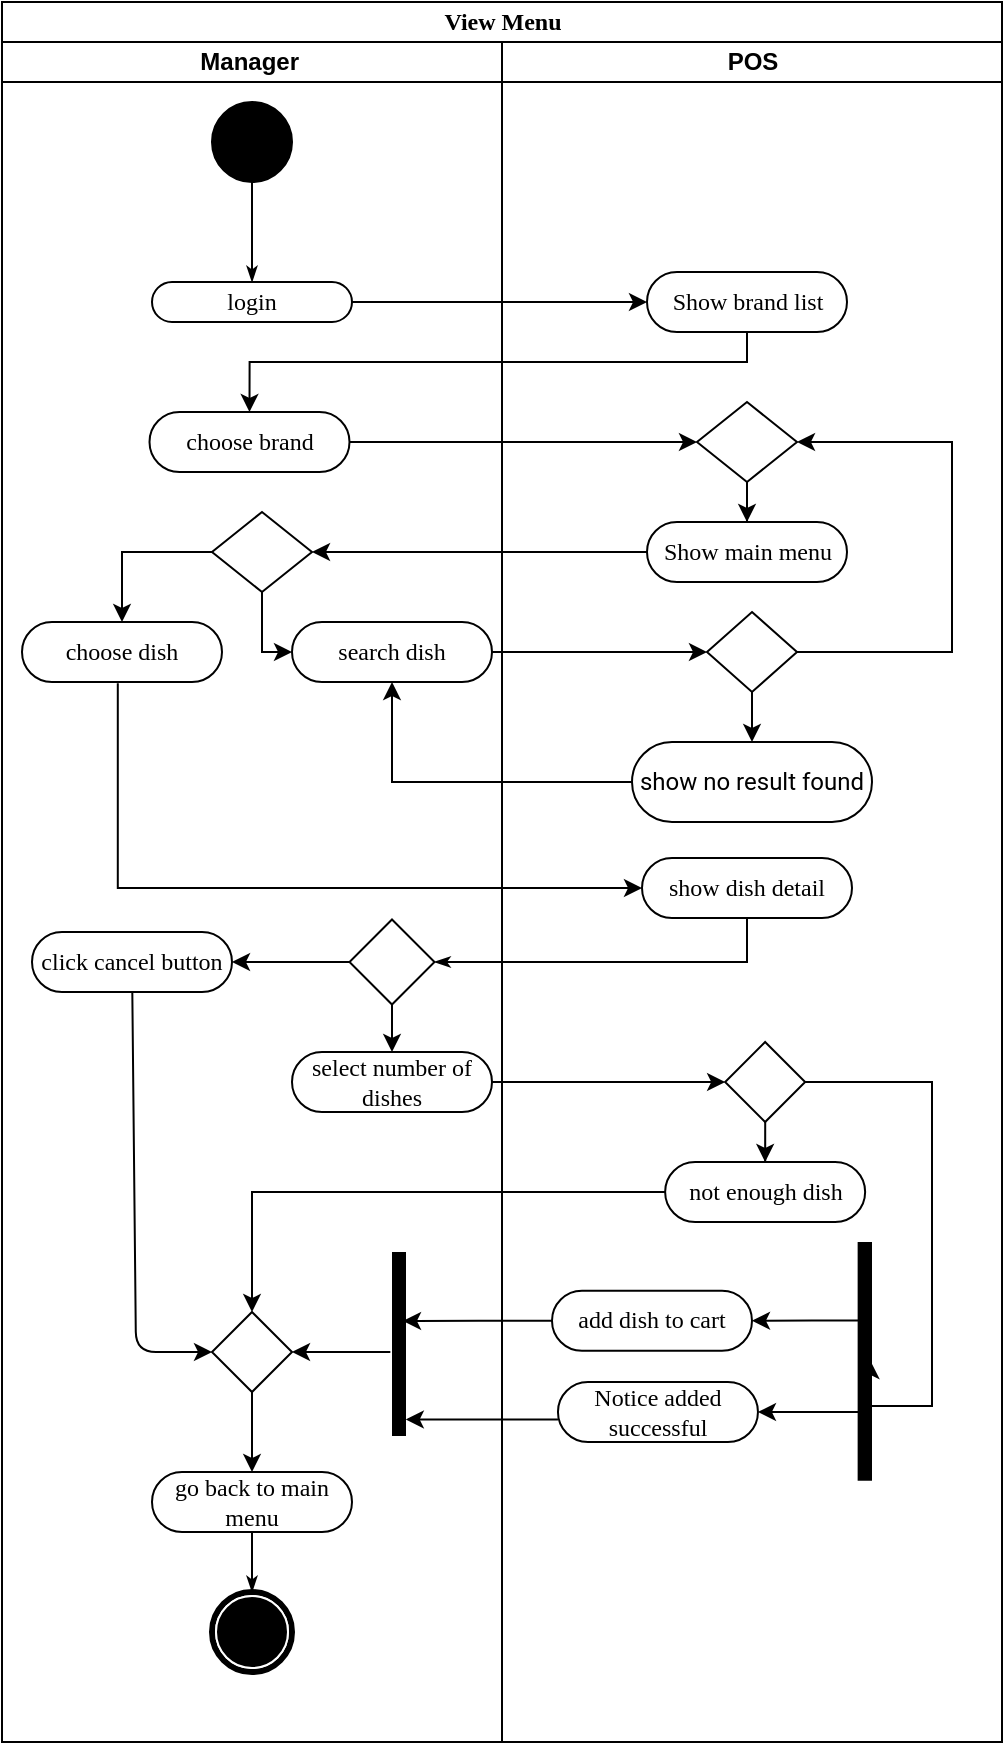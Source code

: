 <mxfile version="15.3.7" type="device"><diagram name="Page-1" id="0783ab3e-0a74-02c8-0abd-f7b4e66b4bec"><mxGraphModel dx="2340" dy="1043" grid="1" gridSize="10" guides="1" tooltips="1" connect="1" arrows="1" fold="1" page="1" pageScale="1" pageWidth="850" pageHeight="1100" background="none" math="0" shadow="0"><root><mxCell id="0"/><mxCell id="1" parent="0"/><mxCell id="1c1d494c118603dd-1" value="View Menu" style="swimlane;html=1;childLayout=stackLayout;startSize=20;rounded=0;shadow=0;comic=0;labelBackgroundColor=none;strokeWidth=1;fontFamily=Verdana;fontSize=12;align=center;" parent="1" vertex="1"><mxGeometry x="40" y="20" width="500" height="870" as="geometry"/></mxCell><mxCell id="1c1d494c118603dd-2" value="Manager&amp;nbsp;" style="swimlane;html=1;startSize=20;" parent="1c1d494c118603dd-1" vertex="1"><mxGeometry y="20" width="250" height="850" as="geometry"/></mxCell><mxCell id="60571a20871a0731-4" value="" style="ellipse;whiteSpace=wrap;html=1;rounded=0;shadow=0;comic=0;labelBackgroundColor=none;strokeWidth=1;fillColor=#000000;fontFamily=Verdana;fontSize=12;align=center;" parent="1c1d494c118603dd-2" vertex="1"><mxGeometry x="105" y="30" width="40" height="40" as="geometry"/></mxCell><mxCell id="60571a20871a0731-8" value="login" style="rounded=1;whiteSpace=wrap;html=1;shadow=0;comic=0;labelBackgroundColor=none;strokeWidth=1;fontFamily=Verdana;fontSize=12;align=center;arcSize=50;" parent="1c1d494c118603dd-2" vertex="1"><mxGeometry x="75" y="120" width="100" height="20" as="geometry"/></mxCell><mxCell id="1c1d494c118603dd-27" style="edgeStyle=orthogonalEdgeStyle;rounded=0;html=1;labelBackgroundColor=none;startArrow=none;startFill=0;startSize=5;endArrow=classicThin;endFill=1;endSize=5;jettySize=auto;orthogonalLoop=1;strokeWidth=1;fontFamily=Verdana;fontSize=12" parent="1c1d494c118603dd-2" source="60571a20871a0731-4" target="60571a20871a0731-8" edge="1"><mxGeometry relative="1" as="geometry"/></mxCell><mxCell id="55FJKD1zBuacO3DAQxu3-3" value="choose dish&lt;span style=&quot;color: rgba(0 , 0 , 0 , 0) ; font-family: monospace ; font-size: 0px&quot;&gt;%3CmxGraphModel%3E%3Croot%3E%3CmxCell%20id%3D%220%22%2F%3E%3CmxCell%20id%3D%221%22%20parent%3D%220%22%2F%3E%3CmxCell%20id%3D%222%22%20value%3D%22login%22%20style%3D%22rounded%3D1%3BwhiteSpace%3Dwrap%3Bhtml%3D1%3Bshadow%3D0%3Bcomic%3D0%3BlabelBackgroundColor%3Dnone%3BstrokeWidth%3D1%3BfontFamily%3DVerdana%3BfontSize%3D12%3Balign%3Dcenter%3BarcSize%3D50%3B%22%20vertex%3D%221%22%20parent%3D%221%22%3E%3CmxGeometry%20x%3D%22115%22%20y%3D%22150%22%20width%3D%22100%22%20height%3D%2230%22%20as%3D%22geometry%22%2F%3E%3C%2FmxCell%3E%3C%2Froot%3E%3C%2FmxGraphModel%3E&lt;/span&gt;" style="rounded=1;whiteSpace=wrap;html=1;shadow=0;comic=0;labelBackgroundColor=none;strokeWidth=1;fontFamily=Verdana;fontSize=12;align=center;arcSize=50;" parent="1c1d494c118603dd-2" vertex="1"><mxGeometry x="10" y="290" width="100" height="30" as="geometry"/></mxCell><mxCell id="55FJKD1zBuacO3DAQxu3-8" style="edgeStyle=orthogonalEdgeStyle;rounded=0;orthogonalLoop=1;jettySize=auto;html=1;entryX=0.5;entryY=0;entryDx=0;entryDy=0;exitX=0;exitY=0.5;exitDx=0;exitDy=0;" parent="1c1d494c118603dd-2" source="55FJKD1zBuacO3DAQxu3-4" target="55FJKD1zBuacO3DAQxu3-3" edge="1"><mxGeometry relative="1" as="geometry"><Array as="points"><mxPoint x="60" y="255"/></Array></mxGeometry></mxCell><mxCell id="55FJKD1zBuacO3DAQxu3-14" style="edgeStyle=orthogonalEdgeStyle;rounded=0;orthogonalLoop=1;jettySize=auto;html=1;entryX=0;entryY=0.5;entryDx=0;entryDy=0;" parent="1c1d494c118603dd-2" source="55FJKD1zBuacO3DAQxu3-4" target="55FJKD1zBuacO3DAQxu3-5" edge="1"><mxGeometry relative="1" as="geometry"><Array as="points"><mxPoint x="130" y="305"/></Array></mxGeometry></mxCell><mxCell id="55FJKD1zBuacO3DAQxu3-4" value="" style="rhombus;whiteSpace=wrap;html=1;" parent="1c1d494c118603dd-2" vertex="1"><mxGeometry x="105" y="235" width="50" height="40" as="geometry"/></mxCell><mxCell id="55FJKD1zBuacO3DAQxu3-5" value="search dish" style="rounded=1;whiteSpace=wrap;html=1;shadow=0;comic=0;labelBackgroundColor=none;strokeWidth=1;fontFamily=Verdana;fontSize=12;align=center;arcSize=50;" parent="1c1d494c118603dd-2" vertex="1"><mxGeometry x="145" y="290" width="100" height="30" as="geometry"/></mxCell><mxCell id="55FJKD1zBuacO3DAQxu3-20" value="select number of dishes" style="rounded=1;whiteSpace=wrap;html=1;shadow=0;comic=0;labelBackgroundColor=none;strokeWidth=1;fontFamily=Verdana;fontSize=12;align=center;arcSize=50;" parent="1c1d494c118603dd-2" vertex="1"><mxGeometry x="145" y="505" width="100" height="30" as="geometry"/></mxCell><mxCell id="55FJKD1zBuacO3DAQxu3-48" value="" style="html=1;points=[];perimeter=orthogonalPerimeter;fillColor=#000000;strokeColor=none;rotation=-180;" parent="1c1d494c118603dd-2" vertex="1"><mxGeometry x="195" y="605" width="7" height="92" as="geometry"/></mxCell><mxCell id="1c1d494c118603dd-19" value="go back to main menu" style="rounded=1;whiteSpace=wrap;html=1;shadow=0;comic=0;labelBackgroundColor=none;strokeWidth=1;fontFamily=Verdana;fontSize=12;align=center;arcSize=50;" parent="1c1d494c118603dd-2" vertex="1"><mxGeometry x="75" y="715" width="100" height="30" as="geometry"/></mxCell><mxCell id="60571a20871a0731-5" value="" style="shape=mxgraph.bpmn.shape;html=1;verticalLabelPosition=bottom;labelBackgroundColor=#ffffff;verticalAlign=top;perimeter=ellipsePerimeter;outline=end;symbol=terminate;rounded=0;shadow=0;comic=0;strokeWidth=1;fontFamily=Verdana;fontSize=12;align=center;" parent="1c1d494c118603dd-2" vertex="1"><mxGeometry x="105" y="775" width="40" height="40" as="geometry"/></mxCell><mxCell id="1c1d494c118603dd-45" style="edgeStyle=none;rounded=0;html=1;labelBackgroundColor=none;startArrow=none;startFill=0;startSize=5;endArrow=classicThin;endFill=1;endSize=5;jettySize=auto;orthogonalLoop=1;strokeWidth=1;fontFamily=Verdana;fontSize=12" parent="1c1d494c118603dd-2" source="1c1d494c118603dd-19" target="60571a20871a0731-5" edge="1"><mxGeometry relative="1" as="geometry"/></mxCell><mxCell id="2UdlOImeQ3XCq9OAJw_u-2" value="" style="rhombus;whiteSpace=wrap;html=1;" parent="1c1d494c118603dd-2" vertex="1"><mxGeometry x="105" y="635" width="40" height="40" as="geometry"/></mxCell><mxCell id="2UdlOImeQ3XCq9OAJw_u-4" value="" style="endArrow=classic;html=1;entryX=1;entryY=0.5;entryDx=0;entryDy=0;exitX=1.118;exitY=0.456;exitDx=0;exitDy=0;exitPerimeter=0;" parent="1c1d494c118603dd-2" source="55FJKD1zBuacO3DAQxu3-48" target="2UdlOImeQ3XCq9OAJw_u-2" edge="1"><mxGeometry width="50" height="50" relative="1" as="geometry"><mxPoint x="235" y="715" as="sourcePoint"/><mxPoint x="285" y="665" as="targetPoint"/></mxGeometry></mxCell><mxCell id="2UdlOImeQ3XCq9OAJw_u-5" value="" style="endArrow=classic;html=1;entryX=0.5;entryY=0;entryDx=0;entryDy=0;" parent="1c1d494c118603dd-2" source="2UdlOImeQ3XCq9OAJw_u-2" target="1c1d494c118603dd-19" edge="1"><mxGeometry width="50" height="50" relative="1" as="geometry"><mxPoint x="146.5" y="702.87" as="sourcePoint"/><mxPoint x="146.5" y="735" as="targetPoint"/></mxGeometry></mxCell><mxCell id="4O6eCPTcz2CTTb06-FB--4" value="" style="rhombus;whiteSpace=wrap;html=1;" parent="1c1d494c118603dd-2" vertex="1"><mxGeometry x="173.75" y="438.75" width="42.5" height="42.5" as="geometry"/></mxCell><mxCell id="4O6eCPTcz2CTTb06-FB--1" value="click cancel button" style="rounded=1;whiteSpace=wrap;html=1;shadow=0;comic=0;labelBackgroundColor=none;strokeWidth=1;fontFamily=Verdana;fontSize=12;align=center;arcSize=50;" parent="1c1d494c118603dd-2" vertex="1"><mxGeometry x="15" y="445" width="100" height="30" as="geometry"/></mxCell><mxCell id="4O6eCPTcz2CTTb06-FB--2" style="edgeStyle=orthogonalEdgeStyle;rounded=0;orthogonalLoop=1;jettySize=auto;html=1;entryX=1;entryY=0.5;entryDx=0;entryDy=0;" parent="1c1d494c118603dd-2" source="4O6eCPTcz2CTTb06-FB--4" target="4O6eCPTcz2CTTb06-FB--1" edge="1"><mxGeometry relative="1" as="geometry"><Array as="points"/></mxGeometry></mxCell><mxCell id="4O6eCPTcz2CTTb06-FB--3" style="edgeStyle=orthogonalEdgeStyle;rounded=0;orthogonalLoop=1;jettySize=auto;html=1;exitX=0.5;exitY=1;exitDx=0;exitDy=0;" parent="1c1d494c118603dd-2" source="4O6eCPTcz2CTTb06-FB--4" target="55FJKD1zBuacO3DAQxu3-20" edge="1"><mxGeometry relative="1" as="geometry"><Array as="points"><mxPoint x="195" y="530"/><mxPoint x="195" y="530"/></Array><mxPoint x="-45" y="515" as="targetPoint"/></mxGeometry></mxCell><mxCell id="4O6eCPTcz2CTTb06-FB--7" value="" style="endArrow=classic;html=1;entryX=0;entryY=0.5;entryDx=0;entryDy=0;" parent="1c1d494c118603dd-2" source="4O6eCPTcz2CTTb06-FB--1" target="2UdlOImeQ3XCq9OAJw_u-2" edge="1"><mxGeometry width="50" height="50" relative="1" as="geometry"><mxPoint x="59.71" y="620" as="sourcePoint"/><mxPoint x="59.71" y="660" as="targetPoint"/><Array as="points"><mxPoint x="67" y="655"/></Array></mxGeometry></mxCell><mxCell id="yzq7Lji5OdT00-j0oR9O-4" value="choose brand" style="rounded=1;whiteSpace=wrap;html=1;shadow=0;comic=0;labelBackgroundColor=none;strokeWidth=1;fontFamily=Verdana;fontSize=12;align=center;arcSize=50;" vertex="1" parent="1c1d494c118603dd-2"><mxGeometry x="73.75" y="185" width="100" height="30" as="geometry"/></mxCell><mxCell id="55FJKD1zBuacO3DAQxu3-6" style="edgeStyle=orthogonalEdgeStyle;rounded=0;orthogonalLoop=1;jettySize=auto;html=1;exitX=0;exitY=0.5;exitDx=0;exitDy=0;" parent="1c1d494c118603dd-1" source="55FJKD1zBuacO3DAQxu3-2" target="55FJKD1zBuacO3DAQxu3-4" edge="1"><mxGeometry relative="1" as="geometry"><Array as="points"/><mxPoint x="375" y="260" as="sourcePoint"/></mxGeometry></mxCell><mxCell id="55FJKD1zBuacO3DAQxu3-7" style="edgeStyle=orthogonalEdgeStyle;rounded=0;orthogonalLoop=1;jettySize=auto;html=1;entryX=0;entryY=0.5;entryDx=0;entryDy=0;exitX=1;exitY=0.5;exitDx=0;exitDy=0;" parent="1c1d494c118603dd-1" source="yzq7Lji5OdT00-j0oR9O-4" target="2UdlOImeQ3XCq9OAJw_u-8" edge="1"><mxGeometry relative="1" as="geometry"><mxPoint x="345" y="220" as="targetPoint"/></mxGeometry></mxCell><mxCell id="55FJKD1zBuacO3DAQxu3-11" style="edgeStyle=orthogonalEdgeStyle;rounded=0;orthogonalLoop=1;jettySize=auto;html=1;entryX=0;entryY=0.5;entryDx=0;entryDy=0;" parent="1c1d494c118603dd-1" source="55FJKD1zBuacO3DAQxu3-5" target="fVdQFQVIjJDqurstmcB--1" edge="1"><mxGeometry relative="1" as="geometry"><mxPoint x="315" y="420" as="targetPoint"/></mxGeometry></mxCell><mxCell id="2UdlOImeQ3XCq9OAJw_u-1" style="edgeStyle=orthogonalEdgeStyle;rounded=0;orthogonalLoop=1;jettySize=auto;html=1;entryX=0.5;entryY=1;entryDx=0;entryDy=0;" parent="1c1d494c118603dd-1" source="fVdQFQVIjJDqurstmcB--12" target="55FJKD1zBuacO3DAQxu3-5" edge="1"><mxGeometry relative="1" as="geometry"><mxPoint x="325" y="510" as="targetPoint"/><mxPoint x="205.0" y="530" as="sourcePoint"/><Array as="points"><mxPoint x="195" y="390"/></Array></mxGeometry></mxCell><mxCell id="55FJKD1zBuacO3DAQxu3-16" style="edgeStyle=orthogonalEdgeStyle;rounded=0;orthogonalLoop=1;jettySize=auto;html=1;entryX=0;entryY=0.5;entryDx=0;entryDy=0;exitX=0.479;exitY=1.02;exitDx=0;exitDy=0;exitPerimeter=0;" parent="1c1d494c118603dd-1" source="55FJKD1zBuacO3DAQxu3-3" target="55FJKD1zBuacO3DAQxu3-18" edge="1"><mxGeometry relative="1" as="geometry"><Array as="points"><mxPoint x="58" y="443"/></Array><mxPoint x="105.0" y="660" as="targetPoint"/></mxGeometry></mxCell><mxCell id="55FJKD1zBuacO3DAQxu3-45" style="edgeStyle=orthogonalEdgeStyle;rounded=0;orthogonalLoop=1;jettySize=auto;html=1;" parent="1c1d494c118603dd-1" source="55FJKD1zBuacO3DAQxu3-20" target="fVdQFQVIjJDqurstmcB--23" edge="1"><mxGeometry relative="1" as="geometry"><mxPoint x="305" y="570" as="targetPoint"/><Array as="points"/><mxPoint x="130" y="505" as="sourcePoint"/></mxGeometry></mxCell><mxCell id="fVdQFQVIjJDqurstmcB--32" style="edgeStyle=orthogonalEdgeStyle;rounded=0;orthogonalLoop=1;jettySize=auto;html=1;entryX=0.5;entryY=0;entryDx=0;entryDy=0;" parent="1c1d494c118603dd-1" source="fVdQFQVIjJDqurstmcB--26" target="2UdlOImeQ3XCq9OAJw_u-2" edge="1"><mxGeometry relative="1" as="geometry"><mxPoint x="115" y="837" as="targetPoint"/><Array as="points"><mxPoint x="125" y="595"/></Array></mxGeometry></mxCell><mxCell id="55FJKD1zBuacO3DAQxu3-49" style="edgeStyle=orthogonalEdgeStyle;rounded=0;orthogonalLoop=1;jettySize=auto;html=1;entryX=0.015;entryY=0.09;entryDx=0;entryDy=0;entryPerimeter=0;" parent="1c1d494c118603dd-1" source="55FJKD1zBuacO3DAQxu3-44" target="55FJKD1zBuacO3DAQxu3-48" edge="1"><mxGeometry relative="1" as="geometry"><Array as="points"><mxPoint x="265" y="709"/></Array></mxGeometry></mxCell><mxCell id="55FJKD1zBuacO3DAQxu3-50" style="edgeStyle=orthogonalEdgeStyle;rounded=0;orthogonalLoop=1;jettySize=auto;html=1;entryX=0.214;entryY=0.625;entryDx=0;entryDy=0;entryPerimeter=0;" parent="1c1d494c118603dd-1" source="55FJKD1zBuacO3DAQxu3-37" target="55FJKD1zBuacO3DAQxu3-48" edge="1"><mxGeometry relative="1" as="geometry"/></mxCell><mxCell id="4O6eCPTcz2CTTb06-FB--6" style="edgeStyle=orthogonalEdgeStyle;rounded=0;html=1;labelBackgroundColor=none;startArrow=none;startFill=0;startSize=5;endArrow=classicThin;endFill=1;endSize=5;jettySize=auto;orthogonalLoop=1;strokeWidth=1;fontFamily=Verdana;fontSize=12;exitX=0.5;exitY=1;exitDx=0;exitDy=0;entryX=1;entryY=0.5;entryDx=0;entryDy=0;" parent="1c1d494c118603dd-1" source="55FJKD1zBuacO3DAQxu3-18" target="4O6eCPTcz2CTTb06-FB--4" edge="1"><mxGeometry relative="1" as="geometry"><mxPoint x="215" y="560" as="sourcePoint"/><mxPoint x="215" y="580" as="targetPoint"/></mxGeometry></mxCell><mxCell id="1c1d494c118603dd-3" value="POS" style="swimlane;html=1;startSize=20;" parent="1c1d494c118603dd-1" vertex="1"><mxGeometry x="250" y="20" width="250" height="850" as="geometry"/></mxCell><mxCell id="55FJKD1zBuacO3DAQxu3-2" value="Show main menu&lt;span style=&quot;color: rgba(0 , 0 , 0 , 0) ; font-family: monospace ; font-size: 0px&quot;&gt;%3CmxGraphModel%3E%3Croot%3E%3CmxCell%20id%3D%220%22%2F%3E%3CmxCell%20id%3D%221%22%20parent%3D%220%22%2F%3E%3CmxCell%20id%3D%222%22%20value%3D%22login%22%20style%3D%22rounded%3D1%3BwhiteSpace%3Dwrap%3Bhtml%3D1%3Bshadow%3D0%3Bcomic%3D0%3BlabelBackgroundColor%3Dnone%3BstrokeWidth%3D1%3BfontFamily%3DVerdana%3BfontSize%3D12%3Balign%3Dcenter%3BarcSize%3D50%3B%22%20vertex%3D%221%22%20parent%3D%221%22%3E%3CmxGeometry%20x%3D%22115%22%20y%3D%22150%22%20width%3D%22100%22%20height%3D%2230%22%20as%3D%22geometry%22%2F%3E%3C%2FmxCell%3E%3C%2Froot%3E%3C%2FmxGraphModel%3E&lt;/span&gt;&lt;span style=&quot;color: rgba(0 , 0 , 0 , 0) ; font-family: monospace ; font-size: 0px&quot;&gt;%3CmxGraphModel%3E%3Croot%3E%3CmxCell%20id%3D%220%22%2F%3E%3CmxCell%20id%3D%221%22%20parent%3D%220%22%2F%3E%3CmxCell%20id%3D%222%22%20value%3D%22login%22%20style%3D%22rounded%3D1%3BwhiteSpace%3Dwrap%3Bhtml%3D1%3Bshadow%3D0%3Bcomic%3D0%3BlabelBackgroundColor%3Dnone%3BstrokeWidth%3D1%3BfontFamily%3DVerdana%3BfontSize%3D12%3Balign%3Dcenter%3BarcSize%3D50%3B%22%20vertex%3D%221%22%20parent%3D%221%22%3E%3CmxGeometry%20x%3D%22115%22%20y%3D%22150%22%20width%3D%22100%22%20height%3D%2230%22%20as%3D%22geometry%22%2F%3E%3C%2FmxCell%3E%3C%2Froot%3E%3C%2FmxGraphModel%3E&lt;/span&gt;" style="rounded=1;whiteSpace=wrap;html=1;shadow=0;comic=0;labelBackgroundColor=none;strokeWidth=1;fontFamily=Verdana;fontSize=12;align=center;arcSize=50;" parent="1c1d494c118603dd-3" vertex="1"><mxGeometry x="72.5" y="240" width="100" height="30" as="geometry"/></mxCell><mxCell id="55FJKD1zBuacO3DAQxu3-18" value="show dish detail" style="rounded=1;whiteSpace=wrap;html=1;shadow=0;comic=0;labelBackgroundColor=none;strokeWidth=1;fontFamily=Verdana;fontSize=12;align=center;arcSize=50;" parent="1c1d494c118603dd-3" vertex="1"><mxGeometry x="70" y="408" width="105" height="30" as="geometry"/></mxCell><mxCell id="55FJKD1zBuacO3DAQxu3-37" value="add dish to cart" style="rounded=1;whiteSpace=wrap;html=1;shadow=0;comic=0;labelBackgroundColor=none;strokeWidth=1;fontFamily=Verdana;fontSize=12;align=center;arcSize=50;" parent="1c1d494c118603dd-3" vertex="1"><mxGeometry x="25.0" y="624.37" width="100" height="30" as="geometry"/></mxCell><mxCell id="55FJKD1zBuacO3DAQxu3-46" style="edgeStyle=orthogonalEdgeStyle;rounded=0;orthogonalLoop=1;jettySize=auto;html=1;exitX=0.96;exitY=0.671;exitDx=0;exitDy=0;exitPerimeter=0;entryX=1;entryY=0.5;entryDx=0;entryDy=0;" parent="1c1d494c118603dd-3" source="55FJKD1zBuacO3DAQxu3-42" target="55FJKD1zBuacO3DAQxu3-37" edge="1"><mxGeometry relative="1" as="geometry"><Array as="points"><mxPoint x="155" y="639"/><mxPoint x="155" y="639"/></Array></mxGeometry></mxCell><mxCell id="55FJKD1zBuacO3DAQxu3-47" style="edgeStyle=orthogonalEdgeStyle;rounded=0;orthogonalLoop=1;jettySize=auto;html=1;entryX=1;entryY=0.5;entryDx=0;entryDy=0;exitX=0.832;exitY=0.303;exitDx=0;exitDy=0;exitPerimeter=0;" parent="1c1d494c118603dd-3" source="55FJKD1zBuacO3DAQxu3-42" target="55FJKD1zBuacO3DAQxu3-44" edge="1"><mxGeometry relative="1" as="geometry"><mxPoint x="155" y="558.59" as="sourcePoint"/><Array as="points"><mxPoint x="179" y="685"/></Array></mxGeometry></mxCell><mxCell id="55FJKD1zBuacO3DAQxu3-42" value="" style="html=1;points=[];perimeter=orthogonalPerimeter;fillColor=#000000;strokeColor=none;rotation=-180;" parent="1c1d494c118603dd-3" vertex="1"><mxGeometry x="177.82" y="600.0" width="7.18" height="119.37" as="geometry"/></mxCell><mxCell id="55FJKD1zBuacO3DAQxu3-44" value="Notice added successful" style="rounded=1;whiteSpace=wrap;html=1;shadow=0;comic=0;labelBackgroundColor=none;strokeWidth=1;fontFamily=Verdana;fontSize=12;align=center;arcSize=50;" parent="1c1d494c118603dd-3" vertex="1"><mxGeometry x="27.98" y="670" width="100" height="30" as="geometry"/></mxCell><mxCell id="2UdlOImeQ3XCq9OAJw_u-12" value="" style="edgeStyle=orthogonalEdgeStyle;rounded=0;orthogonalLoop=1;jettySize=auto;html=1;" parent="1c1d494c118603dd-3" source="fVdQFQVIjJDqurstmcB--1" target="fVdQFQVIjJDqurstmcB--12" edge="1"><mxGeometry relative="1" as="geometry"/></mxCell><mxCell id="fVdQFQVIjJDqurstmcB--1" value="" style="rhombus;whiteSpace=wrap;html=1;" parent="1c1d494c118603dd-3" vertex="1"><mxGeometry x="102.5" y="285" width="45" height="40" as="geometry"/></mxCell><mxCell id="fVdQFQVIjJDqurstmcB--12" value="&lt;span style=&quot;font-family: &amp;#34;roboto&amp;#34; , &amp;#34;robotodraft&amp;#34; , &amp;#34;helvetica&amp;#34; , &amp;#34;arial&amp;#34; , sans-serif ; background-color: rgb(255 , 255 , 255)&quot;&gt;&lt;font style=&quot;font-size: 12px&quot;&gt;show no result found&lt;/font&gt;&lt;/span&gt;" style="rounded=1;whiteSpace=wrap;html=1;shadow=0;comic=0;labelBackgroundColor=none;strokeWidth=1;fontFamily=Verdana;fontSize=12;align=center;arcSize=50;" parent="1c1d494c118603dd-3" vertex="1"><mxGeometry x="65" y="350" width="120" height="40" as="geometry"/></mxCell><mxCell id="fVdQFQVIjJDqurstmcB--28" value="" style="edgeStyle=orthogonalEdgeStyle;rounded=0;orthogonalLoop=1;jettySize=auto;html=1;entryX=0.5;entryY=0;entryDx=0;entryDy=0;" parent="1c1d494c118603dd-3" source="fVdQFQVIjJDqurstmcB--23" target="fVdQFQVIjJDqurstmcB--26" edge="1"><mxGeometry relative="1" as="geometry"/></mxCell><mxCell id="fVdQFQVIjJDqurstmcB--29" style="edgeStyle=orthogonalEdgeStyle;rounded=0;orthogonalLoop=1;jettySize=auto;html=1;entryX=0.095;entryY=0.501;entryDx=0;entryDy=0;entryPerimeter=0;" parent="1c1d494c118603dd-3" source="fVdQFQVIjJDqurstmcB--23" target="55FJKD1zBuacO3DAQxu3-42" edge="1"><mxGeometry relative="1" as="geometry"><Array as="points"><mxPoint x="215" y="520"/><mxPoint x="215" y="682"/><mxPoint x="184" y="682"/></Array></mxGeometry></mxCell><mxCell id="fVdQFQVIjJDqurstmcB--23" value="" style="rhombus;whiteSpace=wrap;html=1;" parent="1c1d494c118603dd-3" vertex="1"><mxGeometry x="111.57" y="500" width="40" height="40" as="geometry"/></mxCell><mxCell id="fVdQFQVIjJDqurstmcB--26" value="not enough dish" style="rounded=1;whiteSpace=wrap;html=1;shadow=0;comic=0;labelBackgroundColor=none;strokeWidth=1;fontFamily=Verdana;fontSize=12;align=center;arcSize=50;" parent="1c1d494c118603dd-3" vertex="1"><mxGeometry x="81.57" y="560" width="100" height="30" as="geometry"/></mxCell><mxCell id="2UdlOImeQ3XCq9OAJw_u-9" value="" style="edgeStyle=orthogonalEdgeStyle;rounded=0;orthogonalLoop=1;jettySize=auto;html=1;" parent="1c1d494c118603dd-3" source="2UdlOImeQ3XCq9OAJw_u-8" target="55FJKD1zBuacO3DAQxu3-2" edge="1"><mxGeometry relative="1" as="geometry"/></mxCell><mxCell id="2UdlOImeQ3XCq9OAJw_u-8" value="" style="rhombus;whiteSpace=wrap;html=1;" parent="1c1d494c118603dd-3" vertex="1"><mxGeometry x="97.5" y="180" width="50" height="40" as="geometry"/></mxCell><mxCell id="55FJKD1zBuacO3DAQxu3-13" style="edgeStyle=orthogonalEdgeStyle;rounded=0;orthogonalLoop=1;jettySize=auto;html=1;" parent="1c1d494c118603dd-3" source="fVdQFQVIjJDqurstmcB--1" target="2UdlOImeQ3XCq9OAJw_u-8" edge="1"><mxGeometry relative="1" as="geometry"><Array as="points"><mxPoint x="225" y="305"/><mxPoint x="225" y="200"/></Array><mxPoint x="125" y="400" as="sourcePoint"/><mxPoint x="185" y="200" as="targetPoint"/></mxGeometry></mxCell><mxCell id="yzq7Lji5OdT00-j0oR9O-3" value="Show bran&lt;span style=&quot;color: rgba(0 , 0 , 0 , 0) ; font-family: monospace ; font-size: 0px&quot;&gt;%3CmxGraphModel%3E%3Croot%3E%3CmxCell%20id%3D%220%22%2F%3E%3CmxCell%20id%3D%221%22%20parent%3D%220%22%2F%3E%3CmxCell%20id%3D%222%22%20value%3D%22Show%20main%20menu%26lt%3Bspan%20style%3D%26quot%3Bcolor%3A%20rgba(0%20%2C%200%20%2C%200%20%2C%200)%20%3B%20font-family%3A%20monospace%20%3B%20font-size%3A%200px%26quot%3B%26gt%3B%253CmxGraphModel%253E%253Croot%253E%253CmxCell%2520id%253D%25220%2522%252F%253E%253CmxCell%2520id%253D%25221%2522%2520parent%253D%25220%2522%252F%253E%253CmxCell%2520id%253D%25222%2522%2520value%253D%2522login%2522%2520style%253D%2522rounded%253D1%253BwhiteSpace%253Dwrap%253Bhtml%253D1%253Bshadow%253D0%253Bcomic%253D0%253BlabelBackgroundColor%253Dnone%253BstrokeWidth%253D1%253BfontFamily%253DVerdana%253BfontSize%253D12%253Balign%253Dcenter%253BarcSize%253D50%253B%2522%2520vertex%253D%25221%2522%2520parent%253D%25221%2522%253E%253CmxGeometry%2520x%253D%2522115%2522%2520y%253D%2522150%2522%2520width%253D%2522100%2522%2520height%253D%252230%2522%2520as%253D%2522geometry%2522%252F%253E%253C%252FmxCell%253E%253C%252Froot%253E%253C%252FmxGraphModel%253E%26lt%3B%2Fspan%26gt%3B%26lt%3Bspan%20style%3D%26quot%3Bcolor%3A%20rgba(0%20%2C%200%20%2C%200%20%2C%200)%20%3B%20font-family%3A%20monospace%20%3B%20font-size%3A%200px%26quot%3B%26gt%3B%253CmxGraphModel%253E%253Croot%253E%253CmxCell%2520id%253D%25220%2522%252F%253E%253CmxCell%2520id%253D%25221%2522%2520parent%253D%25220%2522%252F%253E%253CmxCell%2520id%253D%25222%2522%2520value%253D%2522login%2522%2520style%253D%2522rounded%253D1%253BwhiteSpace%253Dwrap%253Bhtml%253D1%253Bshadow%253D0%253Bcomic%253D0%253BlabelBackgroundColor%253Dnone%253BstrokeWidth%253D1%253BfontFamily%253DVerdana%253BfontSize%253D12%253Balign%253Dcenter%253BarcSize%253D50%253B%2522%2520vertex%253D%25221%2522%2520parent%253D%25221%2522%253E%253CmxGeometry%2520x%253D%2522115%2522%2520y%253D%2522150%2522%2520width%253D%2522100%2522%2520height%253D%252230%2522%2520as%253D%2522geometry%2522%252F%253E%253C%252FmxCell%253E%253C%252Froot%253E%253C%252FmxGraphModel%253E%26lt%3B%2Fspan%26gt%3B%22%20style%3D%22rounded%3D1%3BwhiteSpace%3Dwrap%3Bhtml%3D1%3Bshadow%3D0%3Bcomic%3D0%3BlabelBackgroundColor%3Dnone%3BstrokeWidth%3D1%3BfontFamily%3DVerdana%3BfontSize%3D12%3Balign%3Dcenter%3BarcSize%3D50%3B%22%20vertex%3D%221%22%20parent%3D%221%22%3E%3CmxGeometry%20x%3D%22362.5%22%20y%3D%22280%22%20width%3D%22100%22%20height%3D%2230%22%20as%3D%22geometry%22%2F%3E%3C%2FmxCell%3E%3C%2Froot%3E%3C%2FmxGraphModel%3E&lt;/span&gt;d list" style="rounded=1;whiteSpace=wrap;html=1;shadow=0;comic=0;labelBackgroundColor=none;strokeWidth=1;fontFamily=Verdana;fontSize=12;align=center;arcSize=50;" vertex="1" parent="1c1d494c118603dd-3"><mxGeometry x="72.5" y="115" width="100" height="30" as="geometry"/></mxCell><mxCell id="yzq7Lji5OdT00-j0oR9O-5" style="edgeStyle=orthogonalEdgeStyle;rounded=0;orthogonalLoop=1;jettySize=auto;html=1;entryX=0;entryY=0.5;entryDx=0;entryDy=0;" edge="1" parent="1c1d494c118603dd-1" source="60571a20871a0731-8" target="yzq7Lji5OdT00-j0oR9O-3"><mxGeometry relative="1" as="geometry"/></mxCell><mxCell id="yzq7Lji5OdT00-j0oR9O-6" style="edgeStyle=orthogonalEdgeStyle;rounded=0;orthogonalLoop=1;jettySize=auto;html=1;entryX=0.5;entryY=0;entryDx=0;entryDy=0;" edge="1" parent="1c1d494c118603dd-1" source="yzq7Lji5OdT00-j0oR9O-3" target="yzq7Lji5OdT00-j0oR9O-4"><mxGeometry relative="1" as="geometry"><Array as="points"><mxPoint x="373" y="180"/><mxPoint x="124" y="180"/></Array></mxGeometry></mxCell></root></mxGraphModel></diagram></mxfile>